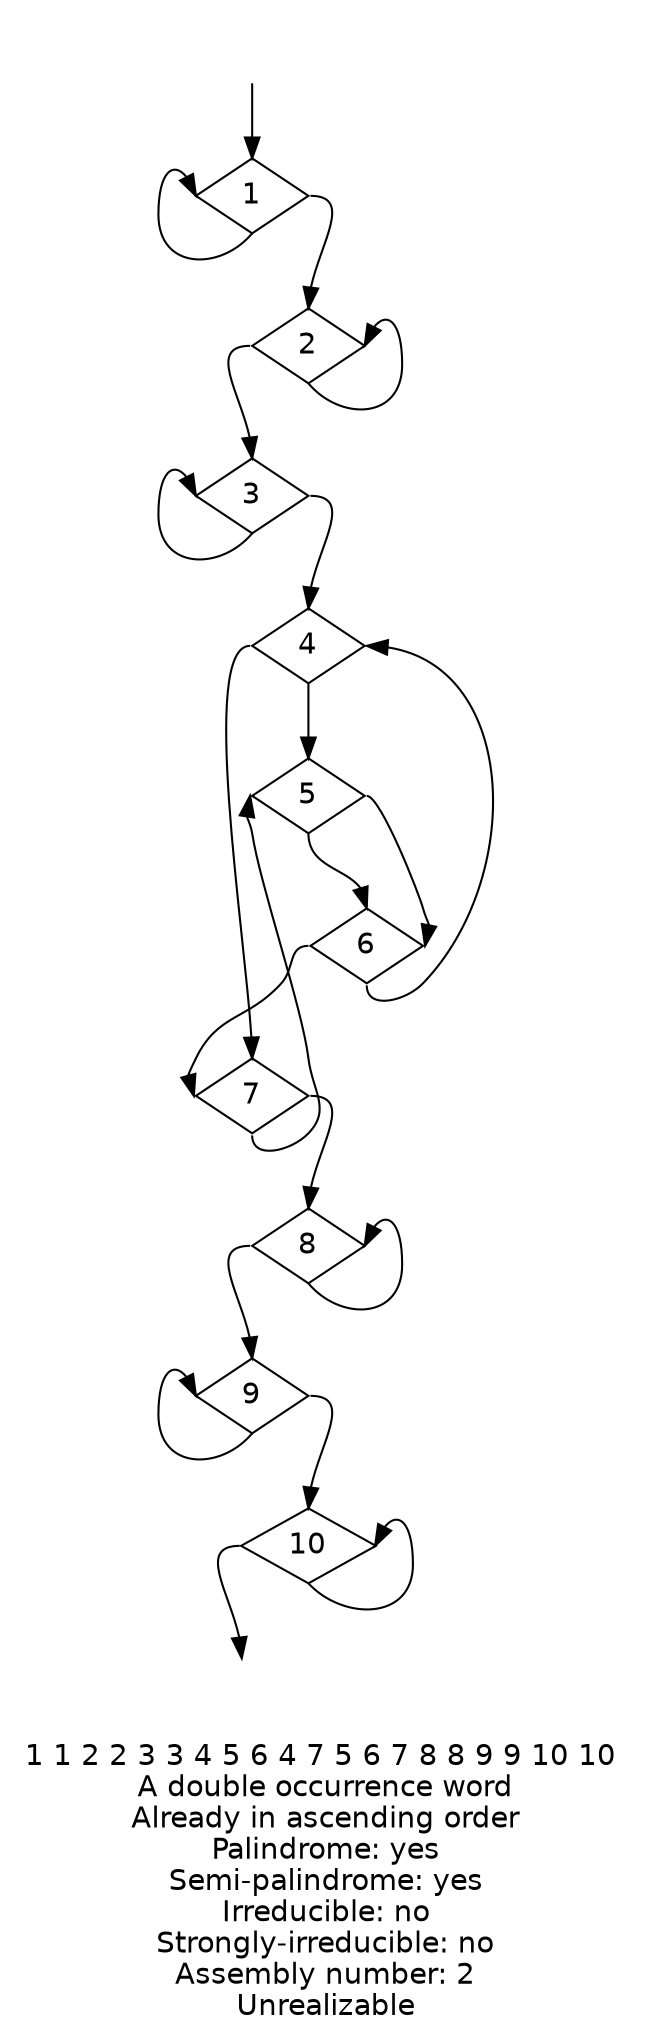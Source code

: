 digraph {
fontname="Helvetica"
node [fontname="Helvetica"]
node [shape=diamond]
label="1 1 2 2 3 3 4 5 6 4 7 5 6 7 8 8 9 9 10 10 \nA double occurrence word\nAlready in ascending order\nPalindrome: yes\nSemi-palindrome: yes\nIrreducible: no\nStrongly-irreducible: no\nAssembly number: 2\nUnrealizable\n"
a [style="invis"]
b [style="invis"]
a:s -> 1:n
1:s -> 1:w
1:e -> 2:n
2:s -> 2:e
2:w -> 3:n
3:s -> 3:w
3:e -> 4:n
4:s -> 5:n
5:s -> 6:n
6:s -> 4:e
4:w -> 7:n
7:s -> 5:w
5:e -> 6:e
6:w -> 7:w
7:e -> 8:n
8:s -> 8:e
8:w -> 9:n
9:s -> 9:w
9:e -> 10:n
10:s -> 10:e
10:w -> b:n
}
